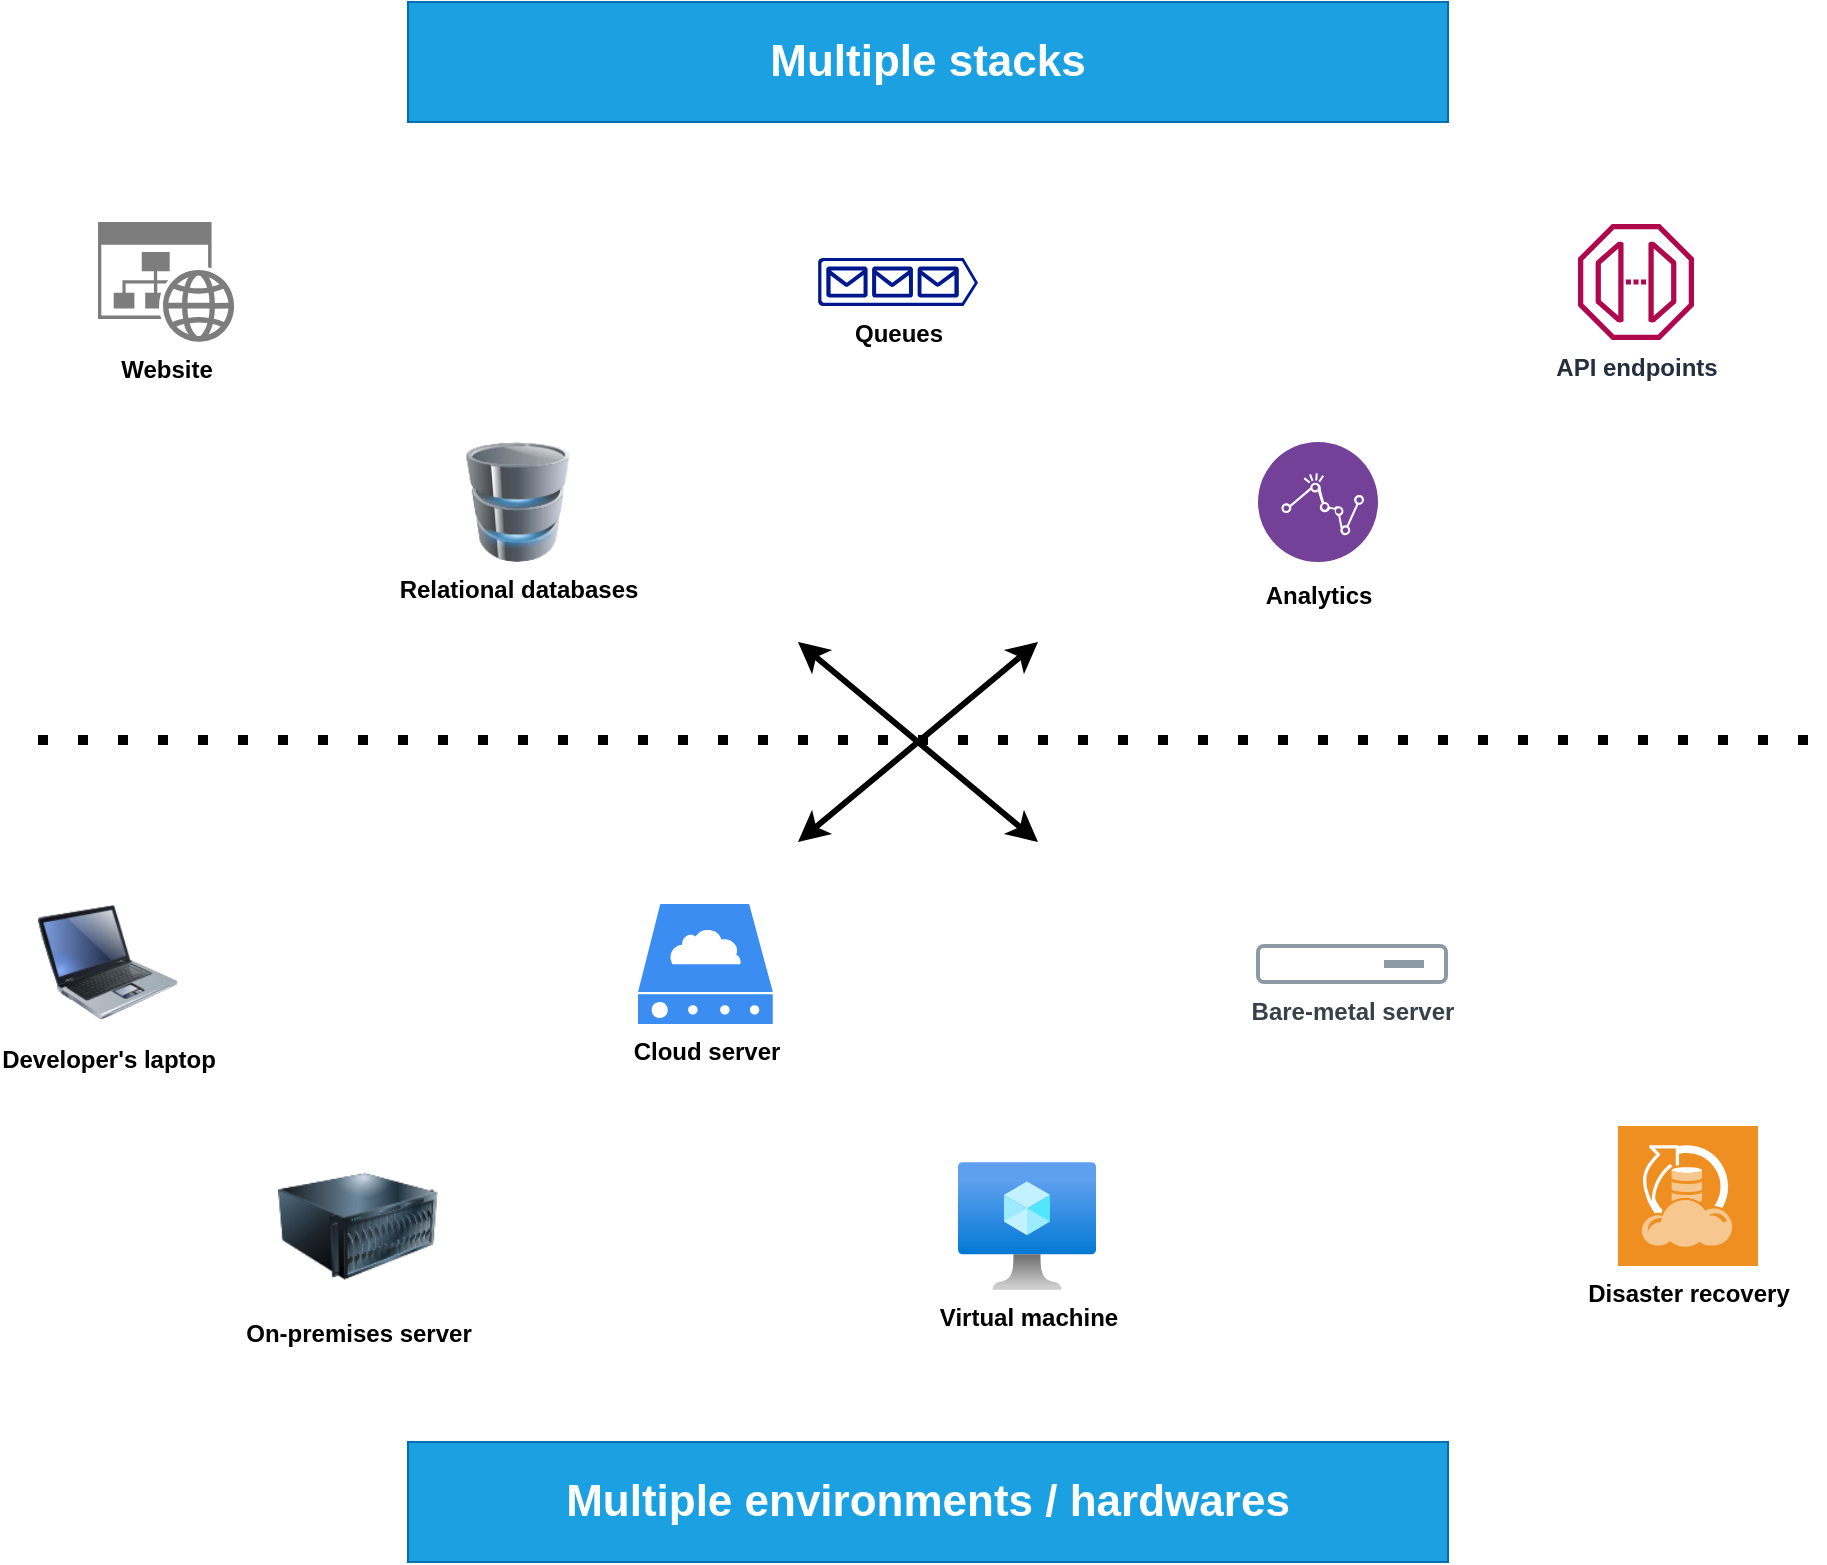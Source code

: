 <mxfile version="16.0.2" type="device"><diagram id="Qri4ioq9QsMR1BSMuoQi" name="Page-1"><mxGraphModel dx="1102" dy="1025" grid="1" gridSize="10" guides="1" tooltips="1" connect="1" arrows="1" fold="1" page="1" pageScale="1" pageWidth="1169" pageHeight="827" math="0" shadow="0"><root><mxCell id="0"/><mxCell id="1" parent="0"/><mxCell id="iZr0csQlhDGMuRnAnaz0-1" value="Relational databases" style="image;html=1;image=img/lib/clip_art/computers/Database_128x128.png;fontColor=#000000;fontStyle=1" parent="1" vertex="1"><mxGeometry x="350" y="240" width="60" height="60" as="geometry"/></mxCell><mxCell id="iZr0csQlhDGMuRnAnaz0-2" value="Website" style="sketch=0;aspect=fixed;pointerEvents=1;shadow=0;dashed=0;html=1;strokeColor=none;labelPosition=center;verticalLabelPosition=bottom;verticalAlign=top;align=center;shape=mxgraph.mscae.enterprise.website_generic;fillColor=#7D7D7D;fontStyle=1" parent="1" vertex="1"><mxGeometry x="170" y="130" width="68.18" height="60" as="geometry"/></mxCell><mxCell id="iZr0csQlhDGMuRnAnaz0-3" value="Queues" style="sketch=0;aspect=fixed;pointerEvents=1;shadow=0;dashed=0;html=1;strokeColor=none;labelPosition=center;verticalLabelPosition=bottom;verticalAlign=top;align=center;fillColor=#00188D;shape=mxgraph.azure.queue_generic;fontStyle=1" parent="1" vertex="1"><mxGeometry x="530" y="148" width="80" height="24" as="geometry"/></mxCell><mxCell id="iZr0csQlhDGMuRnAnaz0-4" value="Analytics" style="aspect=fixed;perimeter=ellipsePerimeter;html=1;align=center;shadow=0;dashed=0;fontColor=#000000;labelBackgroundColor=#ffffff;fontSize=12;spacingTop=3;image;image=img/lib/ibm/analytics/analytics.svg;fontStyle=1" parent="1" vertex="1"><mxGeometry x="750" y="240" width="60" height="60" as="geometry"/></mxCell><mxCell id="iZr0csQlhDGMuRnAnaz0-5" value="API endpoints" style="sketch=0;outlineConnect=0;fontColor=#232F3E;gradientColor=none;fillColor=#B0084D;strokeColor=none;dashed=0;verticalLabelPosition=bottom;verticalAlign=top;align=center;html=1;fontSize=12;fontStyle=1;aspect=fixed;pointerEvents=1;shape=mxgraph.aws4.endpoint;" parent="1" vertex="1"><mxGeometry x="910" y="131" width="58" height="58" as="geometry"/></mxCell><mxCell id="iZr0csQlhDGMuRnAnaz0-6" value="Multiple stacks" style="rounded=0;whiteSpace=wrap;html=1;rotation=0;fillColor=#1ba1e2;strokeColor=#006EAF;fontColor=#ffffff;fontStyle=1;fontSize=22;" parent="1" vertex="1"><mxGeometry x="325" y="20" width="520" height="60" as="geometry"/></mxCell><mxCell id="iZr0csQlhDGMuRnAnaz0-7" value="" style="endArrow=none;dashed=1;html=1;dashPattern=1 3;strokeWidth=5;rounded=0;fontSize=22;fontColor=#FFFFFF;" parent="1" edge="1"><mxGeometry width="50" height="50" relative="1" as="geometry"><mxPoint x="140" y="389" as="sourcePoint"/><mxPoint x="1030" y="389" as="targetPoint"/></mxGeometry></mxCell><mxCell id="iZr0csQlhDGMuRnAnaz0-8" value="Developer's laptop" style="image;html=1;image=img/lib/clip_art/computers/Laptop_128x128.png;fontSize=12;fontColor=#000000;fontStyle=1" parent="1" vertex="1"><mxGeometry x="140" y="465" width="70" height="70" as="geometry"/></mxCell><mxCell id="iZr0csQlhDGMuRnAnaz0-9" value="On-premises server" style="image;html=1;image=img/lib/clip_art/computers/Server_128x128.png;fontSize=12;fontColor=#000000;fontStyle=1" parent="1" vertex="1"><mxGeometry x="260" y="592" width="80" height="80" as="geometry"/></mxCell><mxCell id="iZr0csQlhDGMuRnAnaz0-10" value="Cloud server" style="sketch=0;html=1;aspect=fixed;strokeColor=none;shadow=0;align=center;verticalAlign=top;fillColor=#3B8DF1;shape=mxgraph.gcp2.cloud_server;fontSize=12;fontColor=#000000;labelPosition=center;verticalLabelPosition=bottom;fontStyle=1" parent="1" vertex="1"><mxGeometry x="440" y="471" width="67.42" height="60" as="geometry"/></mxCell><mxCell id="iZr0csQlhDGMuRnAnaz0-11" value="Virtual machine" style="aspect=fixed;html=1;points=[];align=center;image;fontSize=12;image=img/lib/azure2/compute/Virtual_Machine.svg;fontColor=#000000;fontStyle=1" parent="1" vertex="1"><mxGeometry x="600" y="600" width="69" height="64" as="geometry"/></mxCell><mxCell id="iZr0csQlhDGMuRnAnaz0-12" value="Bare-metal server" style="aspect=fixed;perimeter=ellipsePerimeter;html=1;align=center;fontSize=12;verticalAlign=top;fontColor=#364149;shadow=0;dashed=0;image;image=img/lib/cumulus/server_bare_metal.svg;fontStyle=1" parent="1" vertex="1"><mxGeometry x="749" y="491" width="96" height="20" as="geometry"/></mxCell><mxCell id="iZr0csQlhDGMuRnAnaz0-14" value="Disaster recovery" style="shadow=0;dashed=0;html=1;strokeColor=none;fillColor=#EF8F21;labelPosition=center;verticalLabelPosition=bottom;verticalAlign=top;align=center;outlineConnect=0;shape=mxgraph.veeam.2d.disaster_recovery;fontSize=12;fontColor=#000000;fontStyle=1" parent="1" vertex="1"><mxGeometry x="930" y="582" width="70" height="70" as="geometry"/></mxCell><mxCell id="iZr0csQlhDGMuRnAnaz0-15" value="Multiple environments / hardwares" style="rounded=0;whiteSpace=wrap;html=1;rotation=0;fillColor=#1ba1e2;strokeColor=#006EAF;fontColor=#ffffff;fontStyle=1;fontSize=22;" parent="1" vertex="1"><mxGeometry x="325" y="740" width="520" height="60" as="geometry"/></mxCell><mxCell id="xlEwtj0_EWinNnvZZ841-1" value="" style="endArrow=classic;startArrow=classic;html=1;rounded=0;strokeWidth=3;" edge="1" parent="1"><mxGeometry width="50" height="50" relative="1" as="geometry"><mxPoint x="520" y="440" as="sourcePoint"/><mxPoint x="640" y="340" as="targetPoint"/></mxGeometry></mxCell><mxCell id="xlEwtj0_EWinNnvZZ841-2" value="" style="endArrow=classic;startArrow=classic;html=1;rounded=0;strokeWidth=3;" edge="1" parent="1"><mxGeometry width="50" height="50" relative="1" as="geometry"><mxPoint x="640" y="440" as="sourcePoint"/><mxPoint x="520" y="340" as="targetPoint"/></mxGeometry></mxCell></root></mxGraphModel></diagram></mxfile>